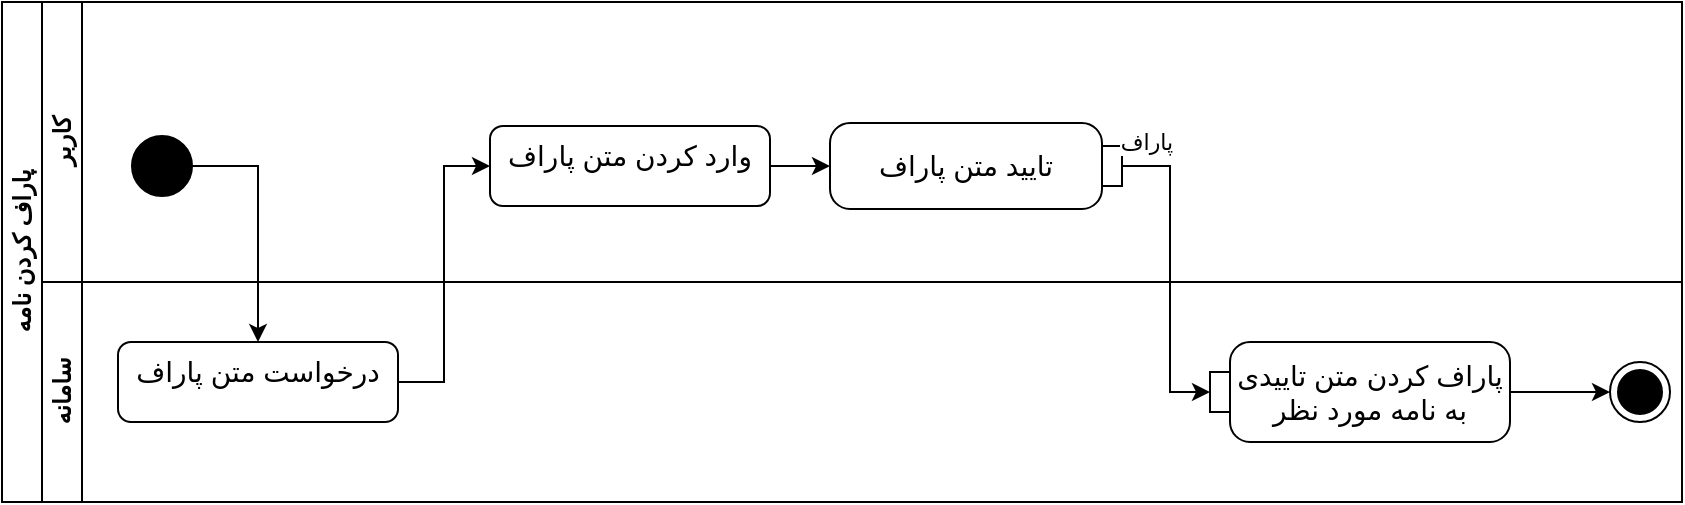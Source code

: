 <mxfile version="23.0.2" type="google">
  <diagram name="‫صفحه - 1‬" id="3HpARoSKtkBtxAcSM5cw">
    <mxGraphModel grid="1" page="1" gridSize="10" guides="1" tooltips="1" connect="1" arrows="1" fold="1" pageScale="1" pageWidth="827" pageHeight="1169" math="0" shadow="0">
      <root>
        <mxCell id="0" />
        <mxCell id="1" parent="0" />
        <mxCell id="MnAHfXGvEEhWOUK97C0M-3" value="پاراف کردن نامه" style="swimlane;html=1;childLayout=stackLayout;resizeParent=1;resizeParentMax=0;horizontal=0;startSize=20;horizontalStack=0;" vertex="1" parent="1">
          <mxGeometry x="76" y="120" width="840" height="250" as="geometry" />
        </mxCell>
        <mxCell id="MnAHfXGvEEhWOUK97C0M-4" value="کاربر" style="swimlane;html=1;startSize=20;horizontal=0;" vertex="1" parent="MnAHfXGvEEhWOUK97C0M-3">
          <mxGeometry x="20" width="820" height="140" as="geometry">
            <mxRectangle x="20" width="490" height="30" as="alternateBounds" />
          </mxGeometry>
        </mxCell>
        <mxCell id="MnAHfXGvEEhWOUK97C0M-6" value="" style="ellipse;fillColor=strokeColor;html=1;" vertex="1" parent="MnAHfXGvEEhWOUK97C0M-4">
          <mxGeometry x="45" y="67" width="30" height="30" as="geometry" />
        </mxCell>
        <mxCell id="MnAHfXGvEEhWOUK97C0M-43" style="edgeStyle=orthogonalEdgeStyle;rounded=0;orthogonalLoop=1;jettySize=auto;html=1;" edge="1" parent="MnAHfXGvEEhWOUK97C0M-4" source="MnAHfXGvEEhWOUK97C0M-41" target="5kWimNwum6NwNemeysGq-2">
          <mxGeometry relative="1" as="geometry">
            <mxPoint x="384" y="82" as="targetPoint" />
          </mxGeometry>
        </mxCell>
        <mxCell id="MnAHfXGvEEhWOUK97C0M-41" value="&lt;span style=&quot;font-size: 14px;&quot;&gt;وارد کردن متن پاراف&lt;br&gt;&lt;br&gt;&lt;/span&gt;" style="html=1;align=center;verticalAlign=top;rounded=1;absoluteArcSize=1;arcSize=13;dashed=0;whiteSpace=wrap;" vertex="1" parent="MnAHfXGvEEhWOUK97C0M-4">
          <mxGeometry x="224" y="62" width="140" height="40" as="geometry" />
        </mxCell>
        <mxCell id="5kWimNwum6NwNemeysGq-2" value="&lt;font style=&quot;font-size: 14px;&quot;&gt;تایید متن پاراف&lt;/font&gt;" style="shape=mxgraph.uml25.action;html=1;align=center;verticalAlign=middle;absoluteArcSize=1;arcSize=10;dashed=0;spacingRight=10;whiteSpace=wrap;" vertex="1" parent="MnAHfXGvEEhWOUK97C0M-4">
          <mxGeometry x="394" y="60.5" width="146" height="43" as="geometry" />
        </mxCell>
        <mxCell id="MnAHfXGvEEhWOUK97C0M-38" style="edgeStyle=orthogonalEdgeStyle;rounded=0;orthogonalLoop=1;jettySize=auto;html=1;entryX=0;entryY=0.5;entryDx=0;entryDy=0;" edge="1" parent="MnAHfXGvEEhWOUK97C0M-3" source="MnAHfXGvEEhWOUK97C0M-25" target="MnAHfXGvEEhWOUK97C0M-41">
          <mxGeometry relative="1" as="geometry">
            <mxPoint x="253.395" y="99.72" as="targetPoint" />
          </mxGeometry>
        </mxCell>
        <mxCell id="MnAHfXGvEEhWOUK97C0M-23" value="سامانه" style="swimlane;html=1;startSize=20;horizontal=0;" vertex="1" parent="MnAHfXGvEEhWOUK97C0M-3">
          <mxGeometry x="20" y="140" width="820" height="110" as="geometry" />
        </mxCell>
        <mxCell id="MnAHfXGvEEhWOUK97C0M-24" value="" style="ellipse;html=1;shape=endState;fillColor=strokeColor;" vertex="1" parent="MnAHfXGvEEhWOUK97C0M-23">
          <mxGeometry x="784" y="40" width="30" height="30" as="geometry" />
        </mxCell>
        <mxCell id="MnAHfXGvEEhWOUK97C0M-25" value="&lt;font style=&quot;font-size: 14px;&quot;&gt;درخواست متن پاراف&lt;/font&gt;" style="html=1;align=center;verticalAlign=top;rounded=1;absoluteArcSize=1;arcSize=13;dashed=0;whiteSpace=wrap;" vertex="1" parent="MnAHfXGvEEhWOUK97C0M-23">
          <mxGeometry x="38" y="30" width="140" height="40" as="geometry" />
        </mxCell>
        <mxCell id="5kWimNwum6NwNemeysGq-4" style="edgeStyle=orthogonalEdgeStyle;rounded=0;orthogonalLoop=1;jettySize=auto;html=1;" edge="1" parent="MnAHfXGvEEhWOUK97C0M-23" source="5kWimNwum6NwNemeysGq-3" target="MnAHfXGvEEhWOUK97C0M-24">
          <mxGeometry relative="1" as="geometry" />
        </mxCell>
        <mxCell id="5kWimNwum6NwNemeysGq-3" value="&lt;font style=&quot;font-size: 14px;&quot;&gt;پاراف کردن متن تاییدی به نامه مورد نظر&lt;/font&gt;" style="shape=mxgraph.uml25.action;html=1;align=center;verticalAlign=middle;absoluteArcSize=1;arcSize=10;dashed=0;spacingLeft=10;flipH=1;whiteSpace=wrap;" vertex="1" parent="MnAHfXGvEEhWOUK97C0M-23">
          <mxGeometry x="584" y="30" width="150" height="50" as="geometry" />
        </mxCell>
        <mxCell id="MnAHfXGvEEhWOUK97C0M-5" style="edgeStyle=orthogonalEdgeStyle;rounded=0;orthogonalLoop=1;jettySize=auto;html=1;entryX=0.5;entryY=0;entryDx=0;entryDy=0;" edge="1" parent="MnAHfXGvEEhWOUK97C0M-3" source="MnAHfXGvEEhWOUK97C0M-6" target="MnAHfXGvEEhWOUK97C0M-25">
          <mxGeometry relative="1" as="geometry">
            <mxPoint x="128" y="82" as="targetPoint" />
            <Array as="points">
              <mxPoint x="128" y="82" />
            </Array>
          </mxGeometry>
        </mxCell>
        <mxCell id="5kWimNwum6NwNemeysGq-5" style="edgeStyle=orthogonalEdgeStyle;rounded=0;orthogonalLoop=1;jettySize=auto;html=1;" edge="1" parent="MnAHfXGvEEhWOUK97C0M-3" source="5kWimNwum6NwNemeysGq-2" target="5kWimNwum6NwNemeysGq-3">
          <mxGeometry relative="1" as="geometry">
            <Array as="points">
              <mxPoint x="584" y="82" />
              <mxPoint x="584" y="195" />
            </Array>
          </mxGeometry>
        </mxCell>
        <mxCell id="5kWimNwum6NwNemeysGq-6" value="پاراف" style="edgeLabel;html=1;align=center;verticalAlign=middle;resizable=0;points=[];" connectable="0" vertex="1" parent="5kWimNwum6NwNemeysGq-5">
          <mxGeometry x="-0.63" y="2" relative="1" as="geometry">
            <mxPoint x="-14" y="-17" as="offset" />
          </mxGeometry>
        </mxCell>
      </root>
    </mxGraphModel>
  </diagram>
</mxfile>
